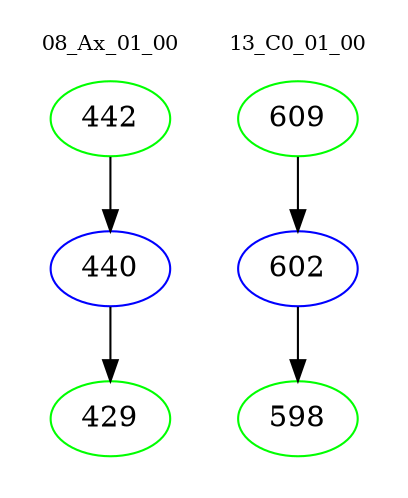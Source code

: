 digraph{
subgraph cluster_0 {
color = white
label = "08_Ax_01_00";
fontsize=10;
T0_442 [label="442", color="green"]
T0_442 -> T0_440 [color="black"]
T0_440 [label="440", color="blue"]
T0_440 -> T0_429 [color="black"]
T0_429 [label="429", color="green"]
}
subgraph cluster_1 {
color = white
label = "13_C0_01_00";
fontsize=10;
T1_609 [label="609", color="green"]
T1_609 -> T1_602 [color="black"]
T1_602 [label="602", color="blue"]
T1_602 -> T1_598 [color="black"]
T1_598 [label="598", color="green"]
}
}
